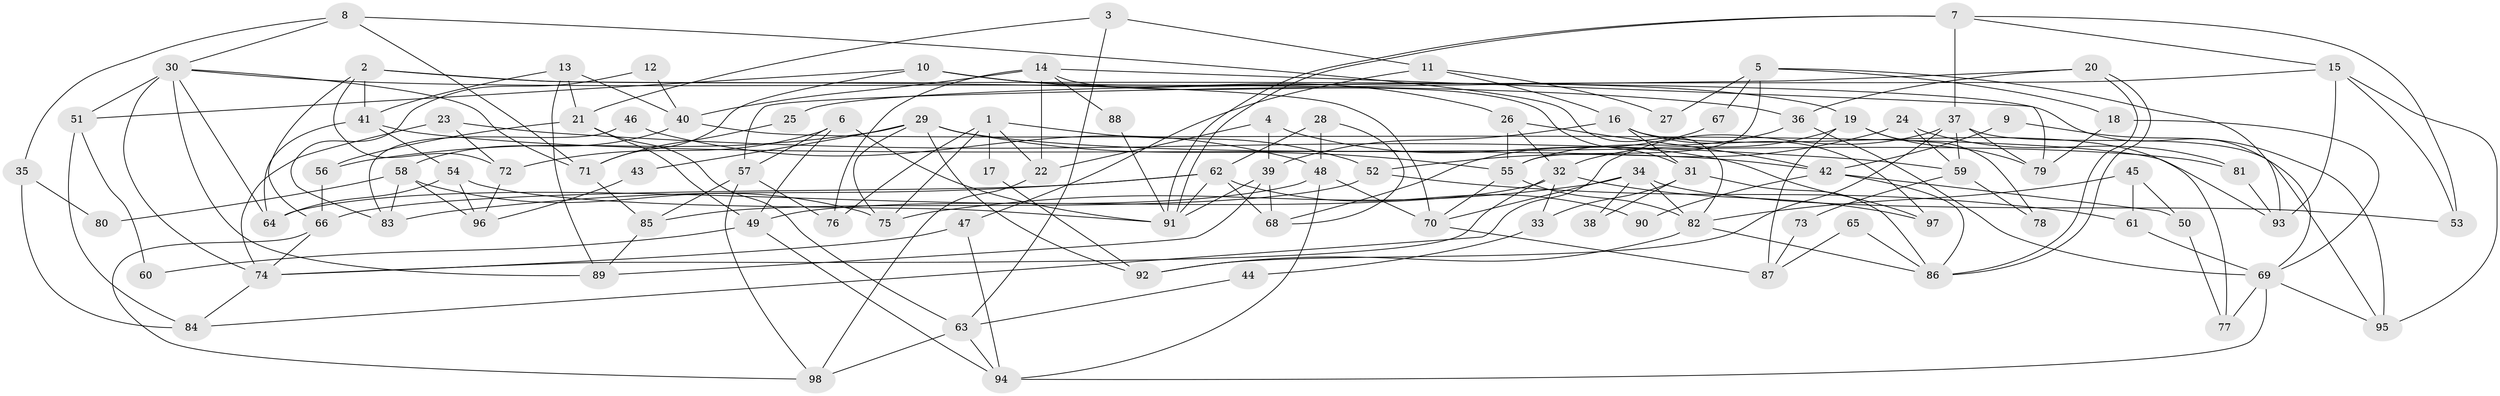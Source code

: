 // Generated by graph-tools (version 1.1) at 2025/11/02/27/25 16:11:19]
// undirected, 98 vertices, 196 edges
graph export_dot {
graph [start="1"]
  node [color=gray90,style=filled];
  1;
  2;
  3;
  4;
  5;
  6;
  7;
  8;
  9;
  10;
  11;
  12;
  13;
  14;
  15;
  16;
  17;
  18;
  19;
  20;
  21;
  22;
  23;
  24;
  25;
  26;
  27;
  28;
  29;
  30;
  31;
  32;
  33;
  34;
  35;
  36;
  37;
  38;
  39;
  40;
  41;
  42;
  43;
  44;
  45;
  46;
  47;
  48;
  49;
  50;
  51;
  52;
  53;
  54;
  55;
  56;
  57;
  58;
  59;
  60;
  61;
  62;
  63;
  64;
  65;
  66;
  67;
  68;
  69;
  70;
  71;
  72;
  73;
  74;
  75;
  76;
  77;
  78;
  79;
  80;
  81;
  82;
  83;
  84;
  85;
  86;
  87;
  88;
  89;
  90;
  91;
  92;
  93;
  94;
  95;
  96;
  97;
  98;
  1 -- 76;
  1 -- 75;
  1 -- 17;
  1 -- 22;
  1 -- 52;
  2 -- 41;
  2 -- 66;
  2 -- 69;
  2 -- 70;
  2 -- 72;
  3 -- 21;
  3 -- 11;
  3 -- 63;
  4 -- 22;
  4 -- 39;
  4 -- 97;
  5 -- 18;
  5 -- 55;
  5 -- 27;
  5 -- 67;
  5 -- 93;
  6 -- 91;
  6 -- 57;
  6 -- 49;
  6 -- 72;
  7 -- 91;
  7 -- 91;
  7 -- 15;
  7 -- 37;
  7 -- 53;
  8 -- 82;
  8 -- 30;
  8 -- 35;
  8 -- 71;
  9 -- 42;
  9 -- 95;
  10 -- 71;
  10 -- 51;
  10 -- 19;
  10 -- 26;
  11 -- 16;
  11 -- 47;
  11 -- 27;
  12 -- 40;
  12 -- 83;
  13 -- 41;
  13 -- 89;
  13 -- 21;
  13 -- 40;
  14 -- 22;
  14 -- 79;
  14 -- 31;
  14 -- 40;
  14 -- 76;
  14 -- 88;
  15 -- 93;
  15 -- 95;
  15 -- 25;
  15 -- 53;
  16 -- 97;
  16 -- 31;
  16 -- 39;
  16 -- 77;
  17 -- 92;
  18 -- 69;
  18 -- 79;
  19 -- 32;
  19 -- 78;
  19 -- 79;
  19 -- 87;
  20 -- 86;
  20 -- 86;
  20 -- 36;
  20 -- 57;
  21 -- 56;
  21 -- 49;
  21 -- 63;
  22 -- 98;
  23 -- 74;
  23 -- 72;
  23 -- 59;
  24 -- 52;
  24 -- 81;
  24 -- 59;
  25 -- 71;
  26 -- 32;
  26 -- 42;
  26 -- 55;
  28 -- 48;
  28 -- 62;
  28 -- 68;
  29 -- 92;
  29 -- 55;
  29 -- 43;
  29 -- 56;
  29 -- 75;
  29 -- 81;
  30 -- 36;
  30 -- 64;
  30 -- 51;
  30 -- 71;
  30 -- 74;
  30 -- 89;
  31 -- 86;
  31 -- 33;
  31 -- 38;
  32 -- 49;
  32 -- 74;
  32 -- 33;
  32 -- 97;
  33 -- 44;
  34 -- 53;
  34 -- 82;
  34 -- 38;
  34 -- 70;
  34 -- 75;
  35 -- 84;
  35 -- 80;
  36 -- 55;
  36 -- 69;
  37 -- 59;
  37 -- 79;
  37 -- 84;
  37 -- 92;
  37 -- 95;
  39 -- 91;
  39 -- 68;
  39 -- 89;
  40 -- 58;
  40 -- 93;
  41 -- 54;
  41 -- 42;
  41 -- 64;
  42 -- 50;
  42 -- 86;
  42 -- 90;
  43 -- 96;
  44 -- 63;
  45 -- 82;
  45 -- 61;
  45 -- 50;
  46 -- 48;
  46 -- 83;
  47 -- 94;
  47 -- 74;
  48 -- 94;
  48 -- 70;
  48 -- 64;
  49 -- 60;
  49 -- 94;
  50 -- 77;
  51 -- 84;
  51 -- 60;
  52 -- 85;
  52 -- 61;
  54 -- 64;
  54 -- 96;
  54 -- 91;
  55 -- 70;
  55 -- 82;
  56 -- 66;
  57 -- 85;
  57 -- 76;
  57 -- 98;
  58 -- 75;
  58 -- 80;
  58 -- 83;
  58 -- 96;
  59 -- 73;
  59 -- 78;
  61 -- 69;
  62 -- 91;
  62 -- 68;
  62 -- 66;
  62 -- 83;
  62 -- 90;
  63 -- 94;
  63 -- 98;
  65 -- 87;
  65 -- 86;
  66 -- 98;
  66 -- 74;
  67 -- 68;
  69 -- 94;
  69 -- 77;
  69 -- 95;
  70 -- 87;
  71 -- 85;
  72 -- 96;
  73 -- 87;
  74 -- 84;
  81 -- 93;
  82 -- 86;
  82 -- 92;
  85 -- 89;
  88 -- 91;
}
